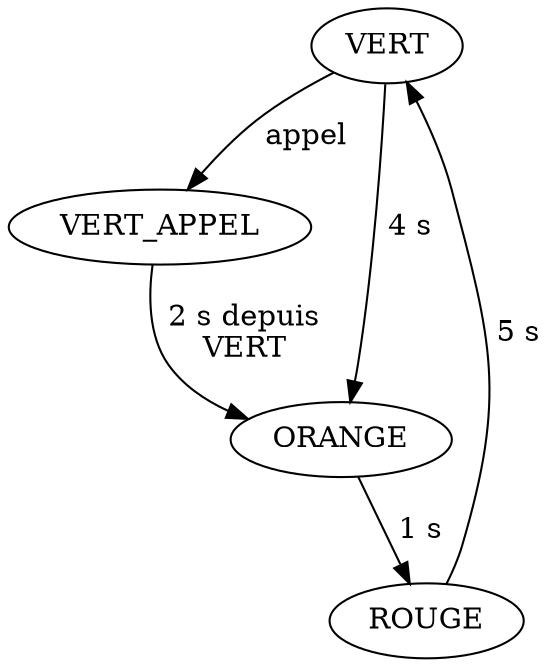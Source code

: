 digraph "Feu tricolore" {
    VERT       -> VERT_APPEL [label=" appel "];
    VERT       -> ORANGE     [label=" 4 s "];
    VERT_APPEL -> ORANGE     [label="2 s depuis    \nVERT    "];
    ORANGE     -> ROUGE      [label=" 1 s "];
    ROUGE      -> VERT       [label=" 5 s "];
}
